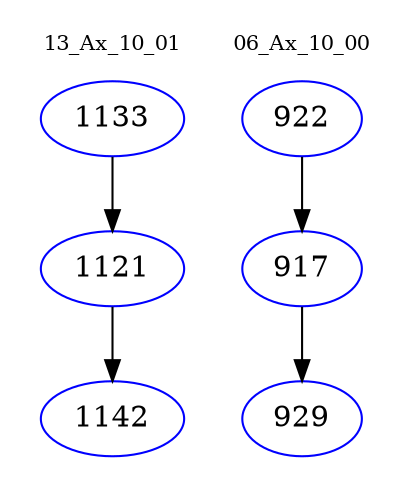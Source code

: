 digraph{
subgraph cluster_0 {
color = white
label = "13_Ax_10_01";
fontsize=10;
T0_1133 [label="1133", color="blue"]
T0_1133 -> T0_1121 [color="black"]
T0_1121 [label="1121", color="blue"]
T0_1121 -> T0_1142 [color="black"]
T0_1142 [label="1142", color="blue"]
}
subgraph cluster_1 {
color = white
label = "06_Ax_10_00";
fontsize=10;
T1_922 [label="922", color="blue"]
T1_922 -> T1_917 [color="black"]
T1_917 [label="917", color="blue"]
T1_917 -> T1_929 [color="black"]
T1_929 [label="929", color="blue"]
}
}

